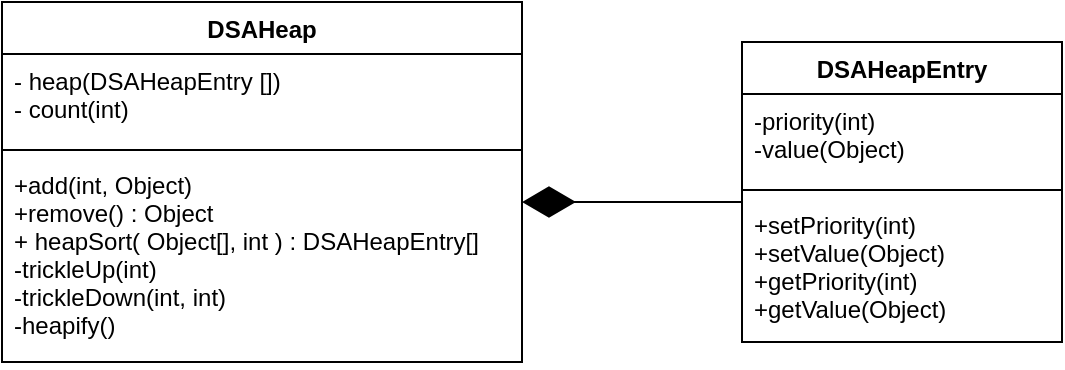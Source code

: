 <mxfile version="15.2.9" type="device"><diagram id="7iQBgL5-ZFeRqt1tGXKo" name="Page-1"><mxGraphModel dx="772" dy="1121" grid="1" gridSize="10" guides="1" tooltips="1" connect="1" arrows="1" fold="1" page="1" pageScale="1" pageWidth="850" pageHeight="1100" math="0" shadow="0"><root><mxCell id="0"/><mxCell id="1" parent="0"/><mxCell id="w28RtdMBV8jRJjXEzkEB-1" value="DSAHeap" style="swimlane;fontStyle=1;align=center;verticalAlign=top;childLayout=stackLayout;horizontal=1;startSize=26;horizontalStack=0;resizeParent=1;resizeParentMax=0;resizeLast=0;collapsible=1;marginBottom=0;" vertex="1" parent="1"><mxGeometry x="120" y="400" width="260" height="180" as="geometry"/></mxCell><mxCell id="w28RtdMBV8jRJjXEzkEB-2" value="- heap(DSAHeapEntry [])&#xA;- count(int)&#xA;" style="text;strokeColor=none;fillColor=none;align=left;verticalAlign=top;spacingLeft=4;spacingRight=4;overflow=hidden;rotatable=0;points=[[0,0.5],[1,0.5]];portConstraint=eastwest;" vertex="1" parent="w28RtdMBV8jRJjXEzkEB-1"><mxGeometry y="26" width="260" height="44" as="geometry"/></mxCell><mxCell id="w28RtdMBV8jRJjXEzkEB-3" value="" style="line;strokeWidth=1;fillColor=none;align=left;verticalAlign=middle;spacingTop=-1;spacingLeft=3;spacingRight=3;rotatable=0;labelPosition=right;points=[];portConstraint=eastwest;" vertex="1" parent="w28RtdMBV8jRJjXEzkEB-1"><mxGeometry y="70" width="260" height="8" as="geometry"/></mxCell><mxCell id="w28RtdMBV8jRJjXEzkEB-4" value="+add(int, Object)&#xA;+remove() : Object&#xA;+ heapSort( Object[], int ) : DSAHeapEntry[]&#xA;-trickleUp(int)&#xA;-trickleDown(int, int)&#xA;-heapify()&#xA;&#xA;&#xA;" style="text;strokeColor=none;fillColor=none;align=left;verticalAlign=top;spacingLeft=4;spacingRight=4;overflow=hidden;rotatable=0;points=[[0,0.5],[1,0.5]];portConstraint=eastwest;" vertex="1" parent="w28RtdMBV8jRJjXEzkEB-1"><mxGeometry y="78" width="260" height="102" as="geometry"/></mxCell><mxCell id="w28RtdMBV8jRJjXEzkEB-5" value="DSAHeapEntry" style="swimlane;fontStyle=1;align=center;verticalAlign=top;childLayout=stackLayout;horizontal=1;startSize=26;horizontalStack=0;resizeParent=1;resizeParentMax=0;resizeLast=0;collapsible=1;marginBottom=0;" vertex="1" parent="1"><mxGeometry x="490" y="420" width="160" height="150" as="geometry"/></mxCell><mxCell id="w28RtdMBV8jRJjXEzkEB-6" value="-priority(int)&#xA;-value(Object)&#xA;" style="text;strokeColor=none;fillColor=none;align=left;verticalAlign=top;spacingLeft=4;spacingRight=4;overflow=hidden;rotatable=0;points=[[0,0.5],[1,0.5]];portConstraint=eastwest;" vertex="1" parent="w28RtdMBV8jRJjXEzkEB-5"><mxGeometry y="26" width="160" height="44" as="geometry"/></mxCell><mxCell id="w28RtdMBV8jRJjXEzkEB-7" value="" style="line;strokeWidth=1;fillColor=none;align=left;verticalAlign=middle;spacingTop=-1;spacingLeft=3;spacingRight=3;rotatable=0;labelPosition=right;points=[];portConstraint=eastwest;" vertex="1" parent="w28RtdMBV8jRJjXEzkEB-5"><mxGeometry y="70" width="160" height="8" as="geometry"/></mxCell><mxCell id="w28RtdMBV8jRJjXEzkEB-8" value="+setPriority(int)&#xA;+setValue(Object)&#xA;+getPriority(int)&#xA;+getValue(Object)&#xA;" style="text;strokeColor=none;fillColor=none;align=left;verticalAlign=top;spacingLeft=4;spacingRight=4;overflow=hidden;rotatable=0;points=[[0,0.5],[1,0.5]];portConstraint=eastwest;" vertex="1" parent="w28RtdMBV8jRJjXEzkEB-5"><mxGeometry y="78" width="160" height="72" as="geometry"/></mxCell><mxCell id="w28RtdMBV8jRJjXEzkEB-10" value="" style="endArrow=diamondThin;endFill=1;endSize=24;html=1;" edge="1" parent="1"><mxGeometry width="160" relative="1" as="geometry"><mxPoint x="490" y="500" as="sourcePoint"/><mxPoint x="380" y="500" as="targetPoint"/></mxGeometry></mxCell></root></mxGraphModel></diagram></mxfile>